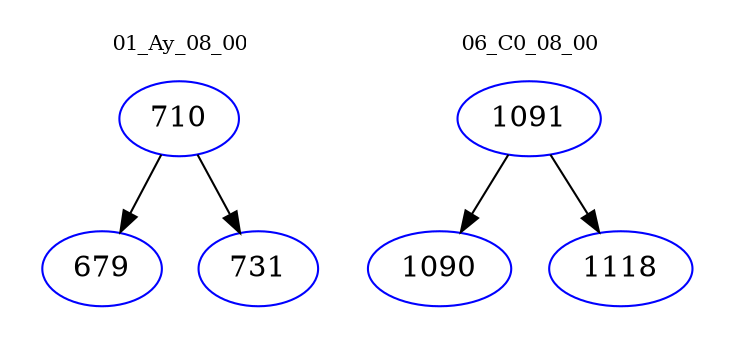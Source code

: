 digraph{
subgraph cluster_0 {
color = white
label = "01_Ay_08_00";
fontsize=10;
T0_710 [label="710", color="blue"]
T0_710 -> T0_679 [color="black"]
T0_679 [label="679", color="blue"]
T0_710 -> T0_731 [color="black"]
T0_731 [label="731", color="blue"]
}
subgraph cluster_1 {
color = white
label = "06_C0_08_00";
fontsize=10;
T1_1091 [label="1091", color="blue"]
T1_1091 -> T1_1090 [color="black"]
T1_1090 [label="1090", color="blue"]
T1_1091 -> T1_1118 [color="black"]
T1_1118 [label="1118", color="blue"]
}
}
